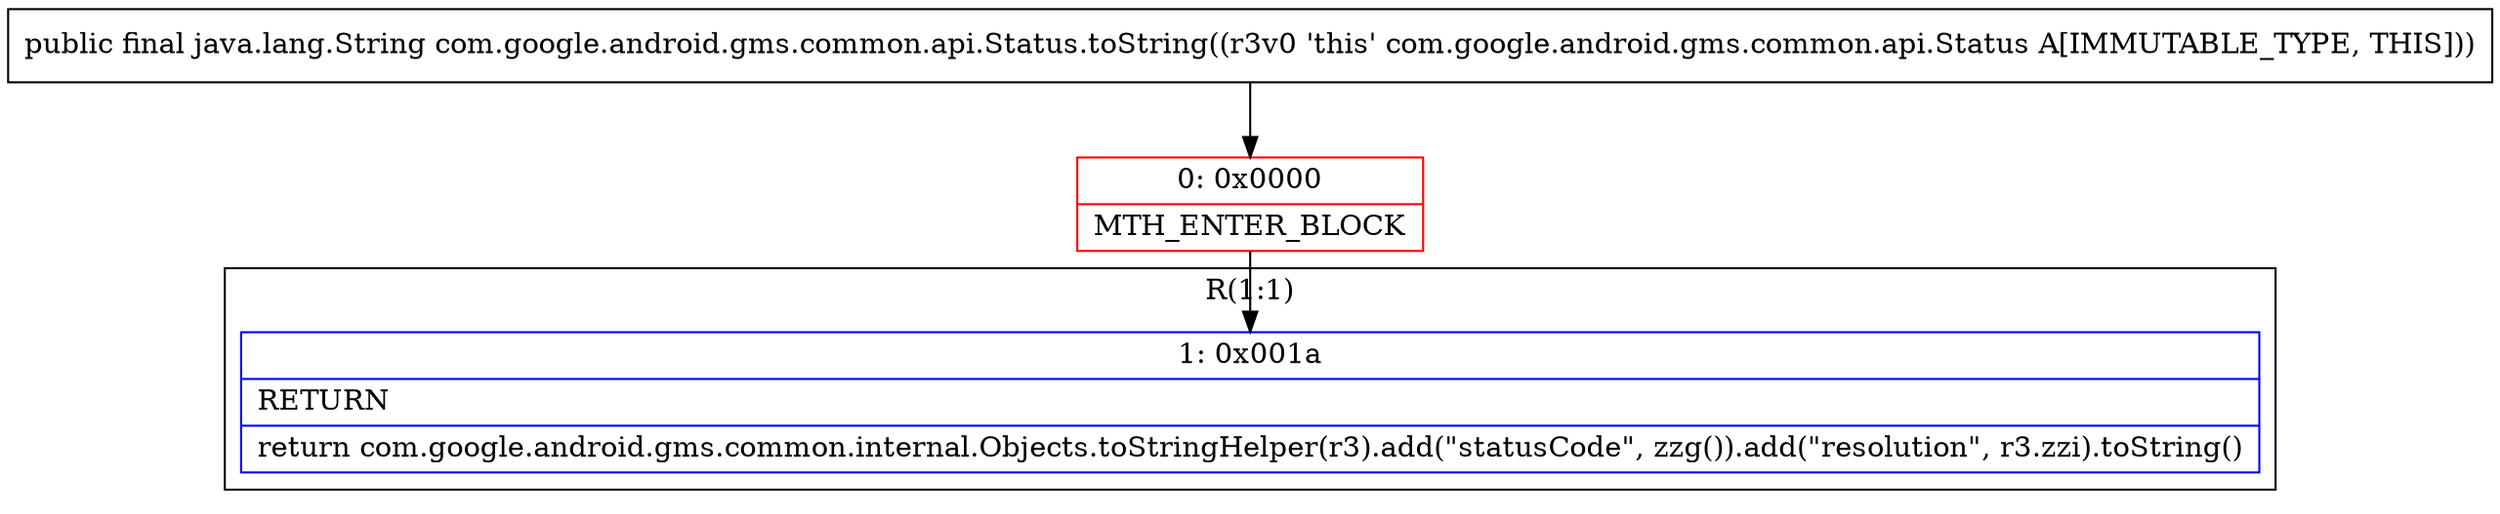 digraph "CFG forcom.google.android.gms.common.api.Status.toString()Ljava\/lang\/String;" {
subgraph cluster_Region_1737191640 {
label = "R(1:1)";
node [shape=record,color=blue];
Node_1 [shape=record,label="{1\:\ 0x001a|RETURN\l|return com.google.android.gms.common.internal.Objects.toStringHelper(r3).add(\"statusCode\", zzg()).add(\"resolution\", r3.zzi).toString()\l}"];
}
Node_0 [shape=record,color=red,label="{0\:\ 0x0000|MTH_ENTER_BLOCK\l}"];
MethodNode[shape=record,label="{public final java.lang.String com.google.android.gms.common.api.Status.toString((r3v0 'this' com.google.android.gms.common.api.Status A[IMMUTABLE_TYPE, THIS])) }"];
MethodNode -> Node_0;
Node_0 -> Node_1;
}

